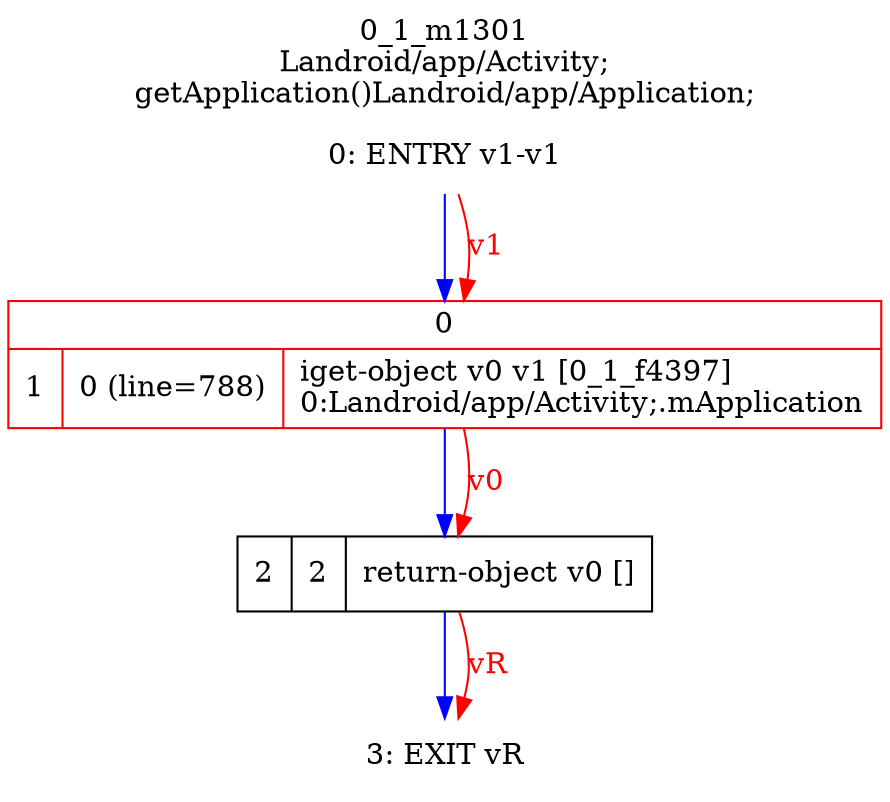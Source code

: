 digraph G {
rankdir=UD;
labelloc=t;
label="0_1_m1301\nLandroid/app/Activity;
getApplication()Landroid/app/Application;";
0[label="0: ENTRY v1-v1",shape=plaintext];
1[label="{0|{1|0 (line=788)|iget-object v0 v1 [0_1_f4397]\l0:Landroid/app/Activity;.mApplication\l}}",shape=record, color=red];
2[label="2|2|return-object v0 []\l",shape=record];
3[label="3: EXIT vR",shape=plaintext];
0->1 [color=blue, fontcolor=blue,weight=100, taillabel=""];
1->2 [color=blue, fontcolor=blue,weight=100, taillabel=""];
2->3 [color=blue, fontcolor=blue,weight=100, taillabel=""];
0->1 [color=red, fontcolor=red, label="v1"];
1->2 [color=red, fontcolor=red, label="v0"];
2->3 [color=red, fontcolor=red, label="vR"];
}
